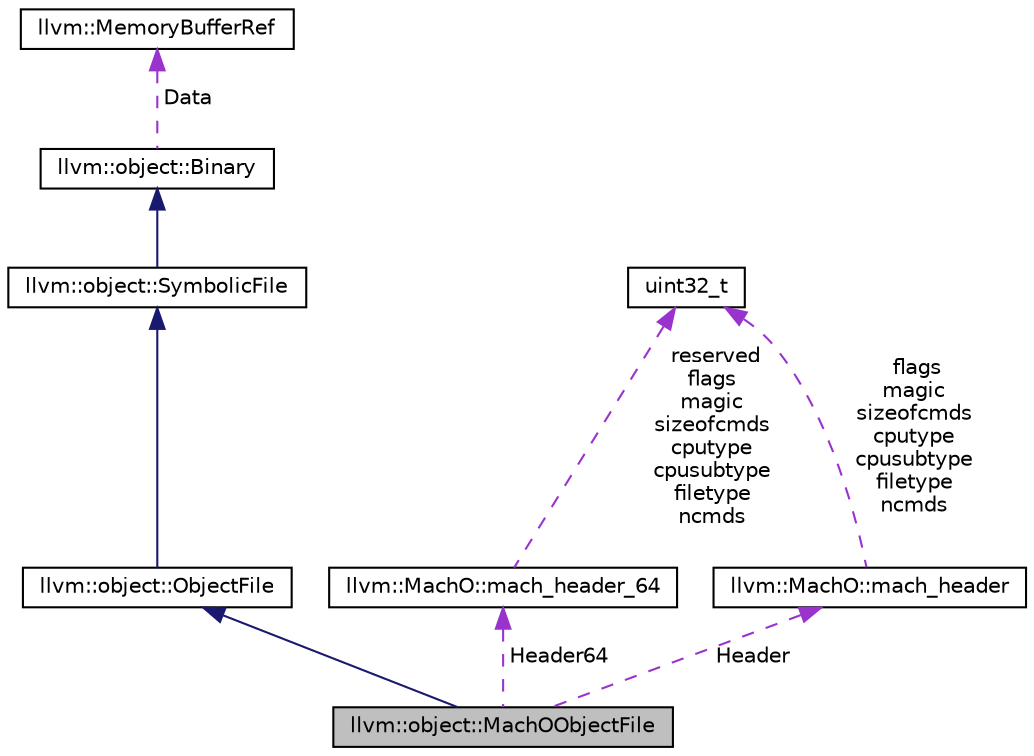 digraph "llvm::object::MachOObjectFile"
{
 // LATEX_PDF_SIZE
  bgcolor="transparent";
  edge [fontname="Helvetica",fontsize="10",labelfontname="Helvetica",labelfontsize="10"];
  node [fontname="Helvetica",fontsize="10",shape=record];
  Node1 [label="llvm::object::MachOObjectFile",height=0.2,width=0.4,color="black", fillcolor="grey75", style="filled", fontcolor="black",tooltip=" "];
  Node2 -> Node1 [dir="back",color="midnightblue",fontsize="10",style="solid",fontname="Helvetica"];
  Node2 [label="llvm::object::ObjectFile",height=0.2,width=0.4,color="black",URL="$classllvm_1_1object_1_1ObjectFile.html",tooltip="This class is the base class for all object file types."];
  Node3 -> Node2 [dir="back",color="midnightblue",fontsize="10",style="solid",fontname="Helvetica"];
  Node3 [label="llvm::object::SymbolicFile",height=0.2,width=0.4,color="black",URL="$classllvm_1_1object_1_1SymbolicFile.html",tooltip=" "];
  Node4 -> Node3 [dir="back",color="midnightblue",fontsize="10",style="solid",fontname="Helvetica"];
  Node4 [label="llvm::object::Binary",height=0.2,width=0.4,color="black",URL="$classllvm_1_1object_1_1Binary.html",tooltip=" "];
  Node5 -> Node4 [dir="back",color="darkorchid3",fontsize="10",style="dashed",label=" Data" ,fontname="Helvetica"];
  Node5 [label="llvm::MemoryBufferRef",height=0.2,width=0.4,color="black",URL="$classllvm_1_1MemoryBufferRef.html",tooltip=" "];
  Node6 -> Node1 [dir="back",color="darkorchid3",fontsize="10",style="dashed",label=" Header64" ,fontname="Helvetica"];
  Node6 [label="llvm::MachO::mach_header_64",height=0.2,width=0.4,color="black",URL="$structllvm_1_1MachO_1_1mach__header__64.html",tooltip=" "];
  Node7 -> Node6 [dir="back",color="darkorchid3",fontsize="10",style="dashed",label=" reserved\nflags\nmagic\nsizeofcmds\ncputype\ncpusubtype\nfiletype\nncmds" ,fontname="Helvetica"];
  Node7 [label="uint32_t",height=0.2,width=0.4,color="black",URL="$classuint32__t.html",tooltip=" "];
  Node8 -> Node1 [dir="back",color="darkorchid3",fontsize="10",style="dashed",label=" Header" ,fontname="Helvetica"];
  Node8 [label="llvm::MachO::mach_header",height=0.2,width=0.4,color="black",URL="$structllvm_1_1MachO_1_1mach__header.html",tooltip=" "];
  Node7 -> Node8 [dir="back",color="darkorchid3",fontsize="10",style="dashed",label=" flags\nmagic\nsizeofcmds\ncputype\ncpusubtype\nfiletype\nncmds" ,fontname="Helvetica"];
}

